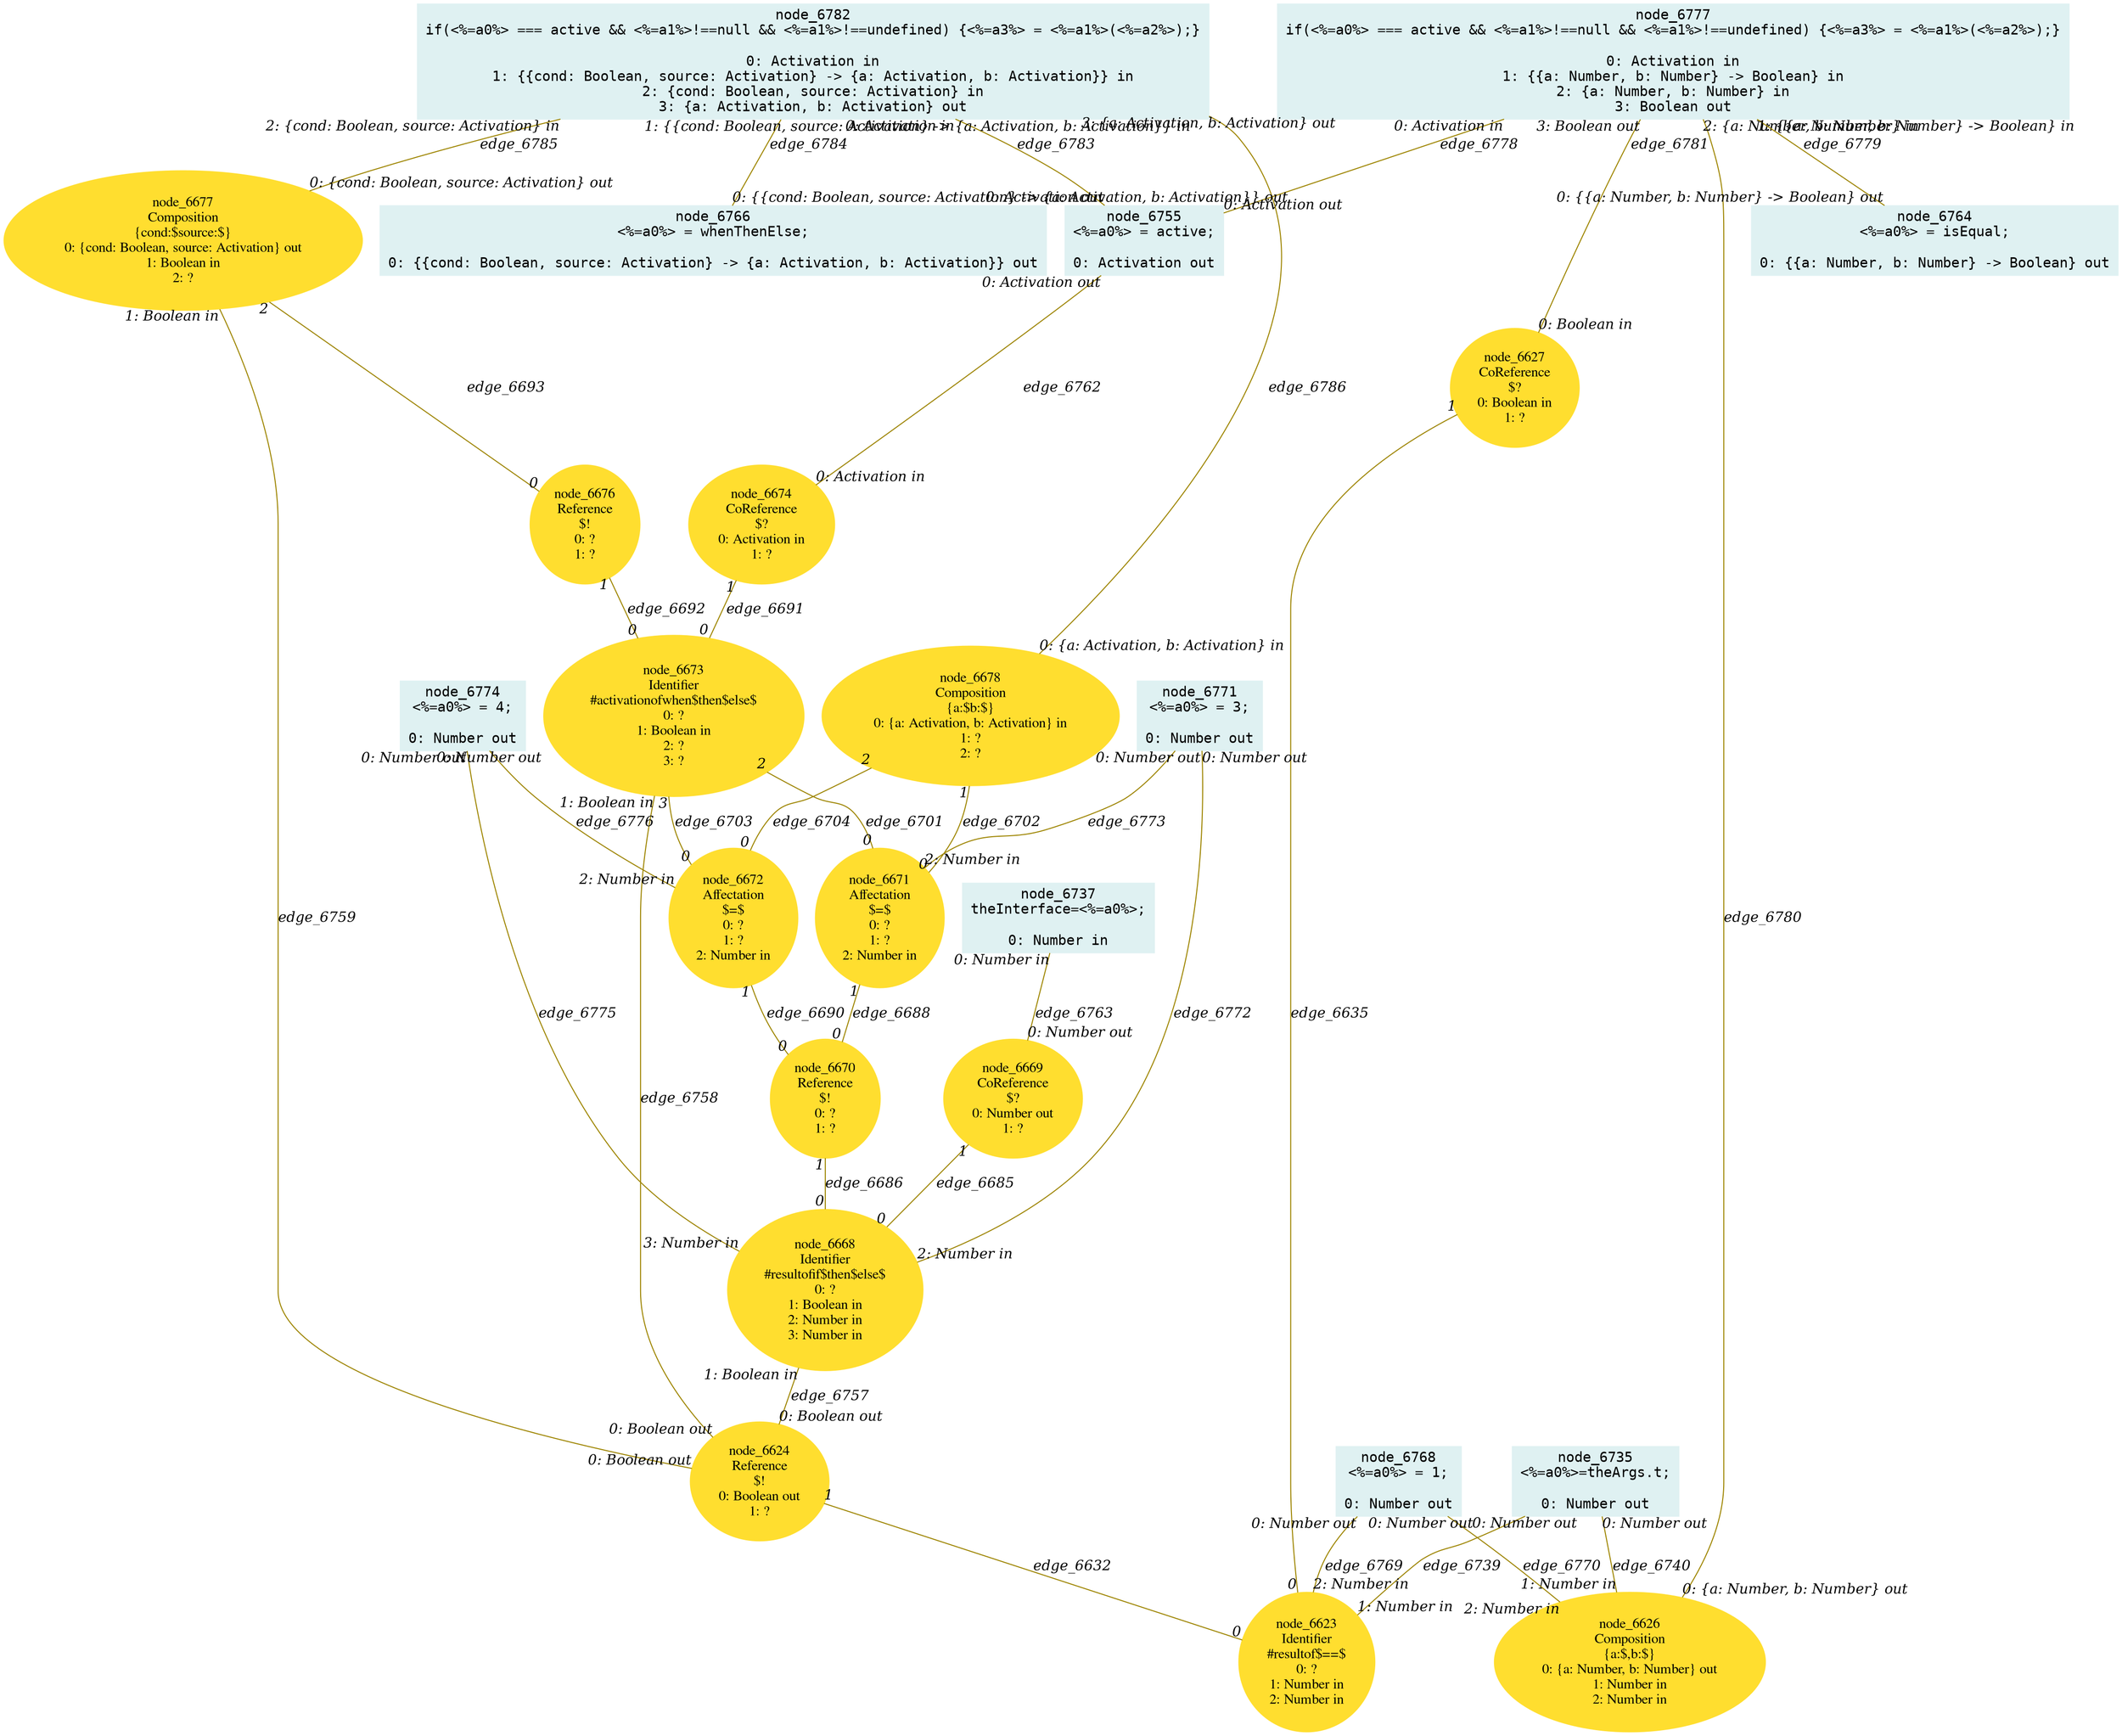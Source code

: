 digraph g{node_6623 [shape="ellipse", style="filled", color="#ffde2f", fontname="Times", label="node_6623
Identifier
#resultof$==$
0: ?
1: Number in
2: Number in" ]
node_6624 [shape="ellipse", style="filled", color="#ffde2f", fontname="Times", label="node_6624
Reference
$!
0: Boolean out
1: ?" ]
node_6626 [shape="ellipse", style="filled", color="#ffde2f", fontname="Times", label="node_6626
Composition
{a:$,b:$}
0: {a: Number, b: Number} out
1: Number in
2: Number in" ]
node_6627 [shape="ellipse", style="filled", color="#ffde2f", fontname="Times", label="node_6627
CoReference
$?
0: Boolean in
1: ?" ]
node_6668 [shape="ellipse", style="filled", color="#ffde2f", fontname="Times", label="node_6668
Identifier
#resultofif$then$else$
0: ?
1: Boolean in
2: Number in
3: Number in" ]
node_6669 [shape="ellipse", style="filled", color="#ffde2f", fontname="Times", label="node_6669
CoReference
$?
0: Number out
1: ?" ]
node_6670 [shape="ellipse", style="filled", color="#ffde2f", fontname="Times", label="node_6670
Reference
$!
0: ?
1: ?" ]
node_6671 [shape="ellipse", style="filled", color="#ffde2f", fontname="Times", label="node_6671
Affectation
$=$
0: ?
1: ?
2: Number in" ]
node_6672 [shape="ellipse", style="filled", color="#ffde2f", fontname="Times", label="node_6672
Affectation
$=$
0: ?
1: ?
2: Number in" ]
node_6673 [shape="ellipse", style="filled", color="#ffde2f", fontname="Times", label="node_6673
Identifier
#activationofwhen$then$else$
0: ?
1: Boolean in
2: ?
3: ?" ]
node_6674 [shape="ellipse", style="filled", color="#ffde2f", fontname="Times", label="node_6674
CoReference
$?
0: Activation in
1: ?" ]
node_6676 [shape="ellipse", style="filled", color="#ffde2f", fontname="Times", label="node_6676
Reference
$!
0: ?
1: ?" ]
node_6677 [shape="ellipse", style="filled", color="#ffde2f", fontname="Times", label="node_6677
Composition
{cond:$source:$}
0: {cond: Boolean, source: Activation} out
1: Boolean in
2: ?" ]
node_6678 [shape="ellipse", style="filled", color="#ffde2f", fontname="Times", label="node_6678
Composition
{a:$b:$}
0: {a: Activation, b: Activation} in
1: ?
2: ?" ]
node_6735 [shape="box", style="filled", color="#dff1f2", fontname="Courier", label="node_6735
<%=a0%>=theArgs.t;

0: Number out" ]
node_6737 [shape="box", style="filled", color="#dff1f2", fontname="Courier", label="node_6737
theInterface=<%=a0%>;

0: Number in" ]
node_6755 [shape="box", style="filled", color="#dff1f2", fontname="Courier", label="node_6755
<%=a0%> = active;

0: Activation out" ]
node_6764 [shape="box", style="filled", color="#dff1f2", fontname="Courier", label="node_6764
<%=a0%> = isEqual;

0: {{a: Number, b: Number} -> Boolean} out" ]
node_6766 [shape="box", style="filled", color="#dff1f2", fontname="Courier", label="node_6766
<%=a0%> = whenThenElse;

0: {{cond: Boolean, source: Activation} -> {a: Activation, b: Activation}} out" ]
node_6768 [shape="box", style="filled", color="#dff1f2", fontname="Courier", label="node_6768
<%=a0%> = 1;

0: Number out" ]
node_6771 [shape="box", style="filled", color="#dff1f2", fontname="Courier", label="node_6771
<%=a0%> = 3;

0: Number out" ]
node_6774 [shape="box", style="filled", color="#dff1f2", fontname="Courier", label="node_6774
<%=a0%> = 4;

0: Number out" ]
node_6777 [shape="box", style="filled", color="#dff1f2", fontname="Courier", label="node_6777
if(<%=a0%> === active && <%=a1%>!==null && <%=a1%>!==undefined) {<%=a3%> = <%=a1%>(<%=a2%>);}

0: Activation in
1: {{a: Number, b: Number} -> Boolean} in
2: {a: Number, b: Number} in
3: Boolean out" ]
node_6782 [shape="box", style="filled", color="#dff1f2", fontname="Courier", label="node_6782
if(<%=a0%> === active && <%=a1%>!==null && <%=a1%>!==undefined) {<%=a3%> = <%=a1%>(<%=a2%>);}

0: Activation in
1: {{cond: Boolean, source: Activation} -> {a: Activation, b: Activation}} in
2: {cond: Boolean, source: Activation} in
3: {a: Activation, b: Activation} out" ]
node_6624 -> node_6623 [dir=none, arrowHead=none, fontname="Times-Italic", arrowsize=1, color="#9d8400", label="edge_6632",  headlabel="0", taillabel="1" ]
node_6627 -> node_6623 [dir=none, arrowHead=none, fontname="Times-Italic", arrowsize=1, color="#9d8400", label="edge_6635",  headlabel="0", taillabel="1" ]
node_6669 -> node_6668 [dir=none, arrowHead=none, fontname="Times-Italic", arrowsize=1, color="#9d8400", label="edge_6685",  headlabel="0", taillabel="1" ]
node_6670 -> node_6668 [dir=none, arrowHead=none, fontname="Times-Italic", arrowsize=1, color="#9d8400", label="edge_6686",  headlabel="0", taillabel="1" ]
node_6671 -> node_6670 [dir=none, arrowHead=none, fontname="Times-Italic", arrowsize=1, color="#9d8400", label="edge_6688",  headlabel="0", taillabel="1" ]
node_6672 -> node_6670 [dir=none, arrowHead=none, fontname="Times-Italic", arrowsize=1, color="#9d8400", label="edge_6690",  headlabel="0", taillabel="1" ]
node_6674 -> node_6673 [dir=none, arrowHead=none, fontname="Times-Italic", arrowsize=1, color="#9d8400", label="edge_6691",  headlabel="0", taillabel="1" ]
node_6676 -> node_6673 [dir=none, arrowHead=none, fontname="Times-Italic", arrowsize=1, color="#9d8400", label="edge_6692",  headlabel="0", taillabel="1" ]
node_6677 -> node_6676 [dir=none, arrowHead=none, fontname="Times-Italic", arrowsize=1, color="#9d8400", label="edge_6693",  headlabel="0", taillabel="2" ]
node_6673 -> node_6671 [dir=none, arrowHead=none, fontname="Times-Italic", arrowsize=1, color="#9d8400", label="edge_6701",  headlabel="0", taillabel="2" ]
node_6678 -> node_6671 [dir=none, arrowHead=none, fontname="Times-Italic", arrowsize=1, color="#9d8400", label="edge_6702",  headlabel="0", taillabel="1" ]
node_6673 -> node_6672 [dir=none, arrowHead=none, fontname="Times-Italic", arrowsize=1, color="#9d8400", label="edge_6703",  headlabel="0", taillabel="3" ]
node_6678 -> node_6672 [dir=none, arrowHead=none, fontname="Times-Italic", arrowsize=1, color="#9d8400", label="edge_6704",  headlabel="0", taillabel="2" ]
node_6735 -> node_6623 [dir=none, arrowHead=none, fontname="Times-Italic", arrowsize=1, color="#9d8400", label="edge_6739",  headlabel="1: Number in", taillabel="0: Number out" ]
node_6735 -> node_6626 [dir=none, arrowHead=none, fontname="Times-Italic", arrowsize=1, color="#9d8400", label="edge_6740",  headlabel="1: Number in", taillabel="0: Number out" ]
node_6668 -> node_6624 [dir=none, arrowHead=none, fontname="Times-Italic", arrowsize=1, color="#9d8400", label="edge_6757",  headlabel="0: Boolean out", taillabel="1: Boolean in" ]
node_6673 -> node_6624 [dir=none, arrowHead=none, fontname="Times-Italic", arrowsize=1, color="#9d8400", label="edge_6758",  headlabel="0: Boolean out", taillabel="1: Boolean in" ]
node_6677 -> node_6624 [dir=none, arrowHead=none, fontname="Times-Italic", arrowsize=1, color="#9d8400", label="edge_6759",  headlabel="0: Boolean out", taillabel="1: Boolean in" ]
node_6755 -> node_6674 [dir=none, arrowHead=none, fontname="Times-Italic", arrowsize=1, color="#9d8400", label="edge_6762",  headlabel="0: Activation in", taillabel="0: Activation out" ]
node_6737 -> node_6669 [dir=none, arrowHead=none, fontname="Times-Italic", arrowsize=1, color="#9d8400", label="edge_6763",  headlabel="0: Number out", taillabel="0: Number in" ]
node_6768 -> node_6623 [dir=none, arrowHead=none, fontname="Times-Italic", arrowsize=1, color="#9d8400", label="edge_6769",  headlabel="2: Number in", taillabel="0: Number out" ]
node_6768 -> node_6626 [dir=none, arrowHead=none, fontname="Times-Italic", arrowsize=1, color="#9d8400", label="edge_6770",  headlabel="2: Number in", taillabel="0: Number out" ]
node_6771 -> node_6668 [dir=none, arrowHead=none, fontname="Times-Italic", arrowsize=1, color="#9d8400", label="edge_6772",  headlabel="2: Number in", taillabel="0: Number out" ]
node_6771 -> node_6671 [dir=none, arrowHead=none, fontname="Times-Italic", arrowsize=1, color="#9d8400", label="edge_6773",  headlabel="2: Number in", taillabel="0: Number out" ]
node_6774 -> node_6668 [dir=none, arrowHead=none, fontname="Times-Italic", arrowsize=1, color="#9d8400", label="edge_6775",  headlabel="3: Number in", taillabel="0: Number out" ]
node_6774 -> node_6672 [dir=none, arrowHead=none, fontname="Times-Italic", arrowsize=1, color="#9d8400", label="edge_6776",  headlabel="2: Number in", taillabel="0: Number out" ]
node_6777 -> node_6755 [dir=none, arrowHead=none, fontname="Times-Italic", arrowsize=1, color="#9d8400", label="edge_6778",  headlabel="0: Activation out", taillabel="0: Activation in" ]
node_6777 -> node_6764 [dir=none, arrowHead=none, fontname="Times-Italic", arrowsize=1, color="#9d8400", label="edge_6779",  headlabel="0: {{a: Number, b: Number} -> Boolean} out", taillabel="1: {{a: Number, b: Number} -> Boolean} in" ]
node_6777 -> node_6626 [dir=none, arrowHead=none, fontname="Times-Italic", arrowsize=1, color="#9d8400", label="edge_6780",  headlabel="0: {a: Number, b: Number} out", taillabel="2: {a: Number, b: Number} in" ]
node_6777 -> node_6627 [dir=none, arrowHead=none, fontname="Times-Italic", arrowsize=1, color="#9d8400", label="edge_6781",  headlabel="0: Boolean in", taillabel="3: Boolean out" ]
node_6782 -> node_6755 [dir=none, arrowHead=none, fontname="Times-Italic", arrowsize=1, color="#9d8400", label="edge_6783",  headlabel="0: Activation out", taillabel="0: Activation in" ]
node_6782 -> node_6766 [dir=none, arrowHead=none, fontname="Times-Italic", arrowsize=1, color="#9d8400", label="edge_6784",  headlabel="0: {{cond: Boolean, source: Activation} -> {a: Activation, b: Activation}} out", taillabel="1: {{cond: Boolean, source: Activation} -> {a: Activation, b: Activation}} in" ]
node_6782 -> node_6677 [dir=none, arrowHead=none, fontname="Times-Italic", arrowsize=1, color="#9d8400", label="edge_6785",  headlabel="0: {cond: Boolean, source: Activation} out", taillabel="2: {cond: Boolean, source: Activation} in" ]
node_6782 -> node_6678 [dir=none, arrowHead=none, fontname="Times-Italic", arrowsize=1, color="#9d8400", label="edge_6786",  headlabel="0: {a: Activation, b: Activation} in", taillabel="3: {a: Activation, b: Activation} out" ]
}